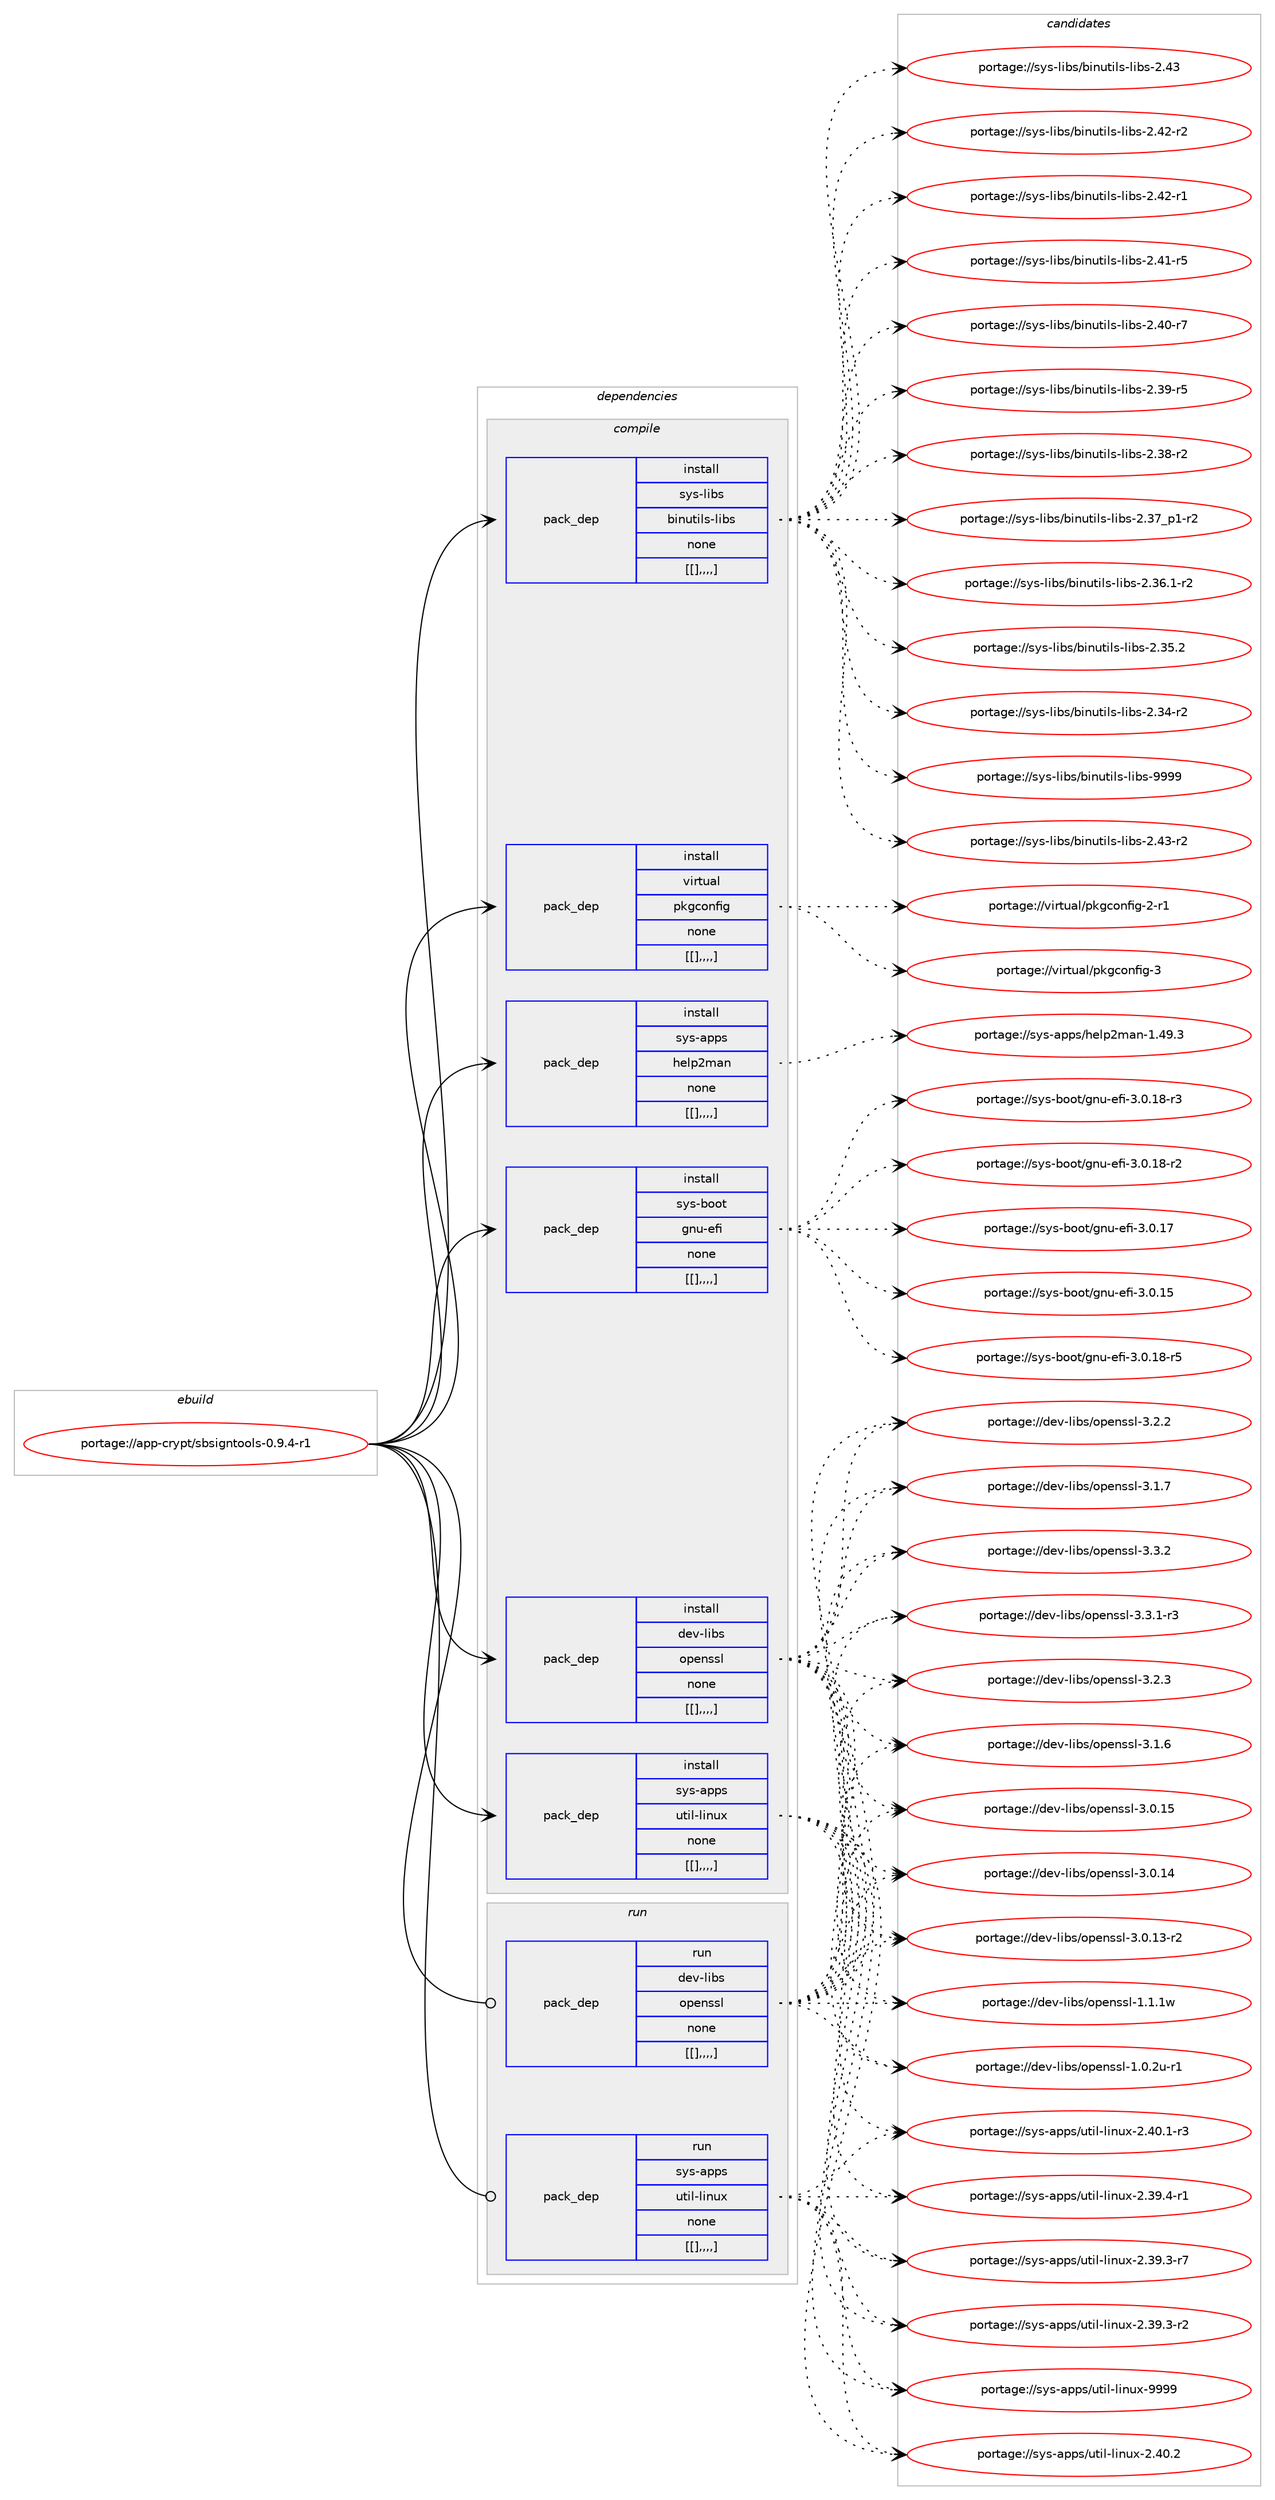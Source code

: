 digraph prolog {

# *************
# Graph options
# *************

newrank=true;
concentrate=true;
compound=true;
graph [rankdir=LR,fontname=Helvetica,fontsize=10,ranksep=1.5];#, ranksep=2.5, nodesep=0.2];
edge  [arrowhead=vee];
node  [fontname=Helvetica,fontsize=10];

# **********
# The ebuild
# **********

subgraph cluster_leftcol {
color=gray;
label=<<i>ebuild</i>>;
id [label="portage://app-crypt/sbsigntools-0.9.4-r1", color=red, width=4, href="../app-crypt/sbsigntools-0.9.4-r1.svg"];
}

# ****************
# The dependencies
# ****************

subgraph cluster_midcol {
color=gray;
label=<<i>dependencies</i>>;
subgraph cluster_compile {
fillcolor="#eeeeee";
style=filled;
label=<<i>compile</i>>;
subgraph pack10413 {
dependency14445 [label=<<TABLE BORDER="0" CELLBORDER="1" CELLSPACING="0" CELLPADDING="4" WIDTH="220"><TR><TD ROWSPAN="6" CELLPADDING="30">pack_dep</TD></TR><TR><TD WIDTH="110">install</TD></TR><TR><TD>dev-libs</TD></TR><TR><TD>openssl</TD></TR><TR><TD>none</TD></TR><TR><TD>[[],,,,]</TD></TR></TABLE>>, shape=none, color=blue];
}
id:e -> dependency14445:w [weight=20,style="solid",arrowhead="vee"];
subgraph pack10414 {
dependency14446 [label=<<TABLE BORDER="0" CELLBORDER="1" CELLSPACING="0" CELLPADDING="4" WIDTH="220"><TR><TD ROWSPAN="6" CELLPADDING="30">pack_dep</TD></TR><TR><TD WIDTH="110">install</TD></TR><TR><TD>sys-apps</TD></TR><TR><TD>help2man</TD></TR><TR><TD>none</TD></TR><TR><TD>[[],,,,]</TD></TR></TABLE>>, shape=none, color=blue];
}
id:e -> dependency14446:w [weight=20,style="solid",arrowhead="vee"];
subgraph pack10415 {
dependency14447 [label=<<TABLE BORDER="0" CELLBORDER="1" CELLSPACING="0" CELLPADDING="4" WIDTH="220"><TR><TD ROWSPAN="6" CELLPADDING="30">pack_dep</TD></TR><TR><TD WIDTH="110">install</TD></TR><TR><TD>sys-apps</TD></TR><TR><TD>util-linux</TD></TR><TR><TD>none</TD></TR><TR><TD>[[],,,,]</TD></TR></TABLE>>, shape=none, color=blue];
}
id:e -> dependency14447:w [weight=20,style="solid",arrowhead="vee"];
subgraph pack10416 {
dependency14448 [label=<<TABLE BORDER="0" CELLBORDER="1" CELLSPACING="0" CELLPADDING="4" WIDTH="220"><TR><TD ROWSPAN="6" CELLPADDING="30">pack_dep</TD></TR><TR><TD WIDTH="110">install</TD></TR><TR><TD>sys-boot</TD></TR><TR><TD>gnu-efi</TD></TR><TR><TD>none</TD></TR><TR><TD>[[],,,,]</TD></TR></TABLE>>, shape=none, color=blue];
}
id:e -> dependency14448:w [weight=20,style="solid",arrowhead="vee"];
subgraph pack10417 {
dependency14449 [label=<<TABLE BORDER="0" CELLBORDER="1" CELLSPACING="0" CELLPADDING="4" WIDTH="220"><TR><TD ROWSPAN="6" CELLPADDING="30">pack_dep</TD></TR><TR><TD WIDTH="110">install</TD></TR><TR><TD>sys-libs</TD></TR><TR><TD>binutils-libs</TD></TR><TR><TD>none</TD></TR><TR><TD>[[],,,,]</TD></TR></TABLE>>, shape=none, color=blue];
}
id:e -> dependency14449:w [weight=20,style="solid",arrowhead="vee"];
subgraph pack10418 {
dependency14450 [label=<<TABLE BORDER="0" CELLBORDER="1" CELLSPACING="0" CELLPADDING="4" WIDTH="220"><TR><TD ROWSPAN="6" CELLPADDING="30">pack_dep</TD></TR><TR><TD WIDTH="110">install</TD></TR><TR><TD>virtual</TD></TR><TR><TD>pkgconfig</TD></TR><TR><TD>none</TD></TR><TR><TD>[[],,,,]</TD></TR></TABLE>>, shape=none, color=blue];
}
id:e -> dependency14450:w [weight=20,style="solid",arrowhead="vee"];
}
subgraph cluster_compileandrun {
fillcolor="#eeeeee";
style=filled;
label=<<i>compile and run</i>>;
}
subgraph cluster_run {
fillcolor="#eeeeee";
style=filled;
label=<<i>run</i>>;
subgraph pack10419 {
dependency14451 [label=<<TABLE BORDER="0" CELLBORDER="1" CELLSPACING="0" CELLPADDING="4" WIDTH="220"><TR><TD ROWSPAN="6" CELLPADDING="30">pack_dep</TD></TR><TR><TD WIDTH="110">run</TD></TR><TR><TD>dev-libs</TD></TR><TR><TD>openssl</TD></TR><TR><TD>none</TD></TR><TR><TD>[[],,,,]</TD></TR></TABLE>>, shape=none, color=blue];
}
id:e -> dependency14451:w [weight=20,style="solid",arrowhead="odot"];
subgraph pack10420 {
dependency14452 [label=<<TABLE BORDER="0" CELLBORDER="1" CELLSPACING="0" CELLPADDING="4" WIDTH="220"><TR><TD ROWSPAN="6" CELLPADDING="30">pack_dep</TD></TR><TR><TD WIDTH="110">run</TD></TR><TR><TD>sys-apps</TD></TR><TR><TD>util-linux</TD></TR><TR><TD>none</TD></TR><TR><TD>[[],,,,]</TD></TR></TABLE>>, shape=none, color=blue];
}
id:e -> dependency14452:w [weight=20,style="solid",arrowhead="odot"];
}
}

# **************
# The candidates
# **************

subgraph cluster_choices {
rank=same;
color=gray;
label=<<i>candidates</i>>;

subgraph choice10413 {
color=black;
nodesep=1;
choice100101118451081059811547111112101110115115108455146514650 [label="portage://dev-libs/openssl-3.3.2", color=red, width=4,href="../dev-libs/openssl-3.3.2.svg"];
choice1001011184510810598115471111121011101151151084551465146494511451 [label="portage://dev-libs/openssl-3.3.1-r3", color=red, width=4,href="../dev-libs/openssl-3.3.1-r3.svg"];
choice100101118451081059811547111112101110115115108455146504651 [label="portage://dev-libs/openssl-3.2.3", color=red, width=4,href="../dev-libs/openssl-3.2.3.svg"];
choice100101118451081059811547111112101110115115108455146504650 [label="portage://dev-libs/openssl-3.2.2", color=red, width=4,href="../dev-libs/openssl-3.2.2.svg"];
choice100101118451081059811547111112101110115115108455146494655 [label="portage://dev-libs/openssl-3.1.7", color=red, width=4,href="../dev-libs/openssl-3.1.7.svg"];
choice100101118451081059811547111112101110115115108455146494654 [label="portage://dev-libs/openssl-3.1.6", color=red, width=4,href="../dev-libs/openssl-3.1.6.svg"];
choice10010111845108105981154711111210111011511510845514648464953 [label="portage://dev-libs/openssl-3.0.15", color=red, width=4,href="../dev-libs/openssl-3.0.15.svg"];
choice10010111845108105981154711111210111011511510845514648464952 [label="portage://dev-libs/openssl-3.0.14", color=red, width=4,href="../dev-libs/openssl-3.0.14.svg"];
choice100101118451081059811547111112101110115115108455146484649514511450 [label="portage://dev-libs/openssl-3.0.13-r2", color=red, width=4,href="../dev-libs/openssl-3.0.13-r2.svg"];
choice100101118451081059811547111112101110115115108454946494649119 [label="portage://dev-libs/openssl-1.1.1w", color=red, width=4,href="../dev-libs/openssl-1.1.1w.svg"];
choice1001011184510810598115471111121011101151151084549464846501174511449 [label="portage://dev-libs/openssl-1.0.2u-r1", color=red, width=4,href="../dev-libs/openssl-1.0.2u-r1.svg"];
dependency14445:e -> choice100101118451081059811547111112101110115115108455146514650:w [style=dotted,weight="100"];
dependency14445:e -> choice1001011184510810598115471111121011101151151084551465146494511451:w [style=dotted,weight="100"];
dependency14445:e -> choice100101118451081059811547111112101110115115108455146504651:w [style=dotted,weight="100"];
dependency14445:e -> choice100101118451081059811547111112101110115115108455146504650:w [style=dotted,weight="100"];
dependency14445:e -> choice100101118451081059811547111112101110115115108455146494655:w [style=dotted,weight="100"];
dependency14445:e -> choice100101118451081059811547111112101110115115108455146494654:w [style=dotted,weight="100"];
dependency14445:e -> choice10010111845108105981154711111210111011511510845514648464953:w [style=dotted,weight="100"];
dependency14445:e -> choice10010111845108105981154711111210111011511510845514648464952:w [style=dotted,weight="100"];
dependency14445:e -> choice100101118451081059811547111112101110115115108455146484649514511450:w [style=dotted,weight="100"];
dependency14445:e -> choice100101118451081059811547111112101110115115108454946494649119:w [style=dotted,weight="100"];
dependency14445:e -> choice1001011184510810598115471111121011101151151084549464846501174511449:w [style=dotted,weight="100"];
}
subgraph choice10414 {
color=black;
nodesep=1;
choice115121115459711211211547104101108112501099711045494652574651 [label="portage://sys-apps/help2man-1.49.3", color=red, width=4,href="../sys-apps/help2man-1.49.3.svg"];
dependency14446:e -> choice115121115459711211211547104101108112501099711045494652574651:w [style=dotted,weight="100"];
}
subgraph choice10415 {
color=black;
nodesep=1;
choice115121115459711211211547117116105108451081051101171204557575757 [label="portage://sys-apps/util-linux-9999", color=red, width=4,href="../sys-apps/util-linux-9999.svg"];
choice1151211154597112112115471171161051084510810511011712045504652484650 [label="portage://sys-apps/util-linux-2.40.2", color=red, width=4,href="../sys-apps/util-linux-2.40.2.svg"];
choice11512111545971121121154711711610510845108105110117120455046524846494511451 [label="portage://sys-apps/util-linux-2.40.1-r3", color=red, width=4,href="../sys-apps/util-linux-2.40.1-r3.svg"];
choice11512111545971121121154711711610510845108105110117120455046515746524511449 [label="portage://sys-apps/util-linux-2.39.4-r1", color=red, width=4,href="../sys-apps/util-linux-2.39.4-r1.svg"];
choice11512111545971121121154711711610510845108105110117120455046515746514511455 [label="portage://sys-apps/util-linux-2.39.3-r7", color=red, width=4,href="../sys-apps/util-linux-2.39.3-r7.svg"];
choice11512111545971121121154711711610510845108105110117120455046515746514511450 [label="portage://sys-apps/util-linux-2.39.3-r2", color=red, width=4,href="../sys-apps/util-linux-2.39.3-r2.svg"];
dependency14447:e -> choice115121115459711211211547117116105108451081051101171204557575757:w [style=dotted,weight="100"];
dependency14447:e -> choice1151211154597112112115471171161051084510810511011712045504652484650:w [style=dotted,weight="100"];
dependency14447:e -> choice11512111545971121121154711711610510845108105110117120455046524846494511451:w [style=dotted,weight="100"];
dependency14447:e -> choice11512111545971121121154711711610510845108105110117120455046515746524511449:w [style=dotted,weight="100"];
dependency14447:e -> choice11512111545971121121154711711610510845108105110117120455046515746514511455:w [style=dotted,weight="100"];
dependency14447:e -> choice11512111545971121121154711711610510845108105110117120455046515746514511450:w [style=dotted,weight="100"];
}
subgraph choice10416 {
color=black;
nodesep=1;
choice11512111545981111111164710311011745101102105455146484649564511453 [label="portage://sys-boot/gnu-efi-3.0.18-r5", color=red, width=4,href="../sys-boot/gnu-efi-3.0.18-r5.svg"];
choice11512111545981111111164710311011745101102105455146484649564511451 [label="portage://sys-boot/gnu-efi-3.0.18-r3", color=red, width=4,href="../sys-boot/gnu-efi-3.0.18-r3.svg"];
choice11512111545981111111164710311011745101102105455146484649564511450 [label="portage://sys-boot/gnu-efi-3.0.18-r2", color=red, width=4,href="../sys-boot/gnu-efi-3.0.18-r2.svg"];
choice1151211154598111111116471031101174510110210545514648464955 [label="portage://sys-boot/gnu-efi-3.0.17", color=red, width=4,href="../sys-boot/gnu-efi-3.0.17.svg"];
choice1151211154598111111116471031101174510110210545514648464953 [label="portage://sys-boot/gnu-efi-3.0.15", color=red, width=4,href="../sys-boot/gnu-efi-3.0.15.svg"];
dependency14448:e -> choice11512111545981111111164710311011745101102105455146484649564511453:w [style=dotted,weight="100"];
dependency14448:e -> choice11512111545981111111164710311011745101102105455146484649564511451:w [style=dotted,weight="100"];
dependency14448:e -> choice11512111545981111111164710311011745101102105455146484649564511450:w [style=dotted,weight="100"];
dependency14448:e -> choice1151211154598111111116471031101174510110210545514648464955:w [style=dotted,weight="100"];
dependency14448:e -> choice1151211154598111111116471031101174510110210545514648464953:w [style=dotted,weight="100"];
}
subgraph choice10417 {
color=black;
nodesep=1;
choice1151211154510810598115479810511011711610510811545108105981154557575757 [label="portage://sys-libs/binutils-libs-9999", color=red, width=4,href="../sys-libs/binutils-libs-9999.svg"];
choice11512111545108105981154798105110117116105108115451081059811545504652514511450 [label="portage://sys-libs/binutils-libs-2.43-r2", color=red, width=4,href="../sys-libs/binutils-libs-2.43-r2.svg"];
choice1151211154510810598115479810511011711610510811545108105981154550465251 [label="portage://sys-libs/binutils-libs-2.43", color=red, width=4,href="../sys-libs/binutils-libs-2.43.svg"];
choice11512111545108105981154798105110117116105108115451081059811545504652504511450 [label="portage://sys-libs/binutils-libs-2.42-r2", color=red, width=4,href="../sys-libs/binutils-libs-2.42-r2.svg"];
choice11512111545108105981154798105110117116105108115451081059811545504652504511449 [label="portage://sys-libs/binutils-libs-2.42-r1", color=red, width=4,href="../sys-libs/binutils-libs-2.42-r1.svg"];
choice11512111545108105981154798105110117116105108115451081059811545504652494511453 [label="portage://sys-libs/binutils-libs-2.41-r5", color=red, width=4,href="../sys-libs/binutils-libs-2.41-r5.svg"];
choice11512111545108105981154798105110117116105108115451081059811545504652484511455 [label="portage://sys-libs/binutils-libs-2.40-r7", color=red, width=4,href="../sys-libs/binutils-libs-2.40-r7.svg"];
choice11512111545108105981154798105110117116105108115451081059811545504651574511453 [label="portage://sys-libs/binutils-libs-2.39-r5", color=red, width=4,href="../sys-libs/binutils-libs-2.39-r5.svg"];
choice11512111545108105981154798105110117116105108115451081059811545504651564511450 [label="portage://sys-libs/binutils-libs-2.38-r2", color=red, width=4,href="../sys-libs/binutils-libs-2.38-r2.svg"];
choice115121115451081059811547981051101171161051081154510810598115455046515595112494511450 [label="portage://sys-libs/binutils-libs-2.37_p1-r2", color=red, width=4,href="../sys-libs/binutils-libs-2.37_p1-r2.svg"];
choice115121115451081059811547981051101171161051081154510810598115455046515446494511450 [label="portage://sys-libs/binutils-libs-2.36.1-r2", color=red, width=4,href="../sys-libs/binutils-libs-2.36.1-r2.svg"];
choice11512111545108105981154798105110117116105108115451081059811545504651534650 [label="portage://sys-libs/binutils-libs-2.35.2", color=red, width=4,href="../sys-libs/binutils-libs-2.35.2.svg"];
choice11512111545108105981154798105110117116105108115451081059811545504651524511450 [label="portage://sys-libs/binutils-libs-2.34-r2", color=red, width=4,href="../sys-libs/binutils-libs-2.34-r2.svg"];
dependency14449:e -> choice1151211154510810598115479810511011711610510811545108105981154557575757:w [style=dotted,weight="100"];
dependency14449:e -> choice11512111545108105981154798105110117116105108115451081059811545504652514511450:w [style=dotted,weight="100"];
dependency14449:e -> choice1151211154510810598115479810511011711610510811545108105981154550465251:w [style=dotted,weight="100"];
dependency14449:e -> choice11512111545108105981154798105110117116105108115451081059811545504652504511450:w [style=dotted,weight="100"];
dependency14449:e -> choice11512111545108105981154798105110117116105108115451081059811545504652504511449:w [style=dotted,weight="100"];
dependency14449:e -> choice11512111545108105981154798105110117116105108115451081059811545504652494511453:w [style=dotted,weight="100"];
dependency14449:e -> choice11512111545108105981154798105110117116105108115451081059811545504652484511455:w [style=dotted,weight="100"];
dependency14449:e -> choice11512111545108105981154798105110117116105108115451081059811545504651574511453:w [style=dotted,weight="100"];
dependency14449:e -> choice11512111545108105981154798105110117116105108115451081059811545504651564511450:w [style=dotted,weight="100"];
dependency14449:e -> choice115121115451081059811547981051101171161051081154510810598115455046515595112494511450:w [style=dotted,weight="100"];
dependency14449:e -> choice115121115451081059811547981051101171161051081154510810598115455046515446494511450:w [style=dotted,weight="100"];
dependency14449:e -> choice11512111545108105981154798105110117116105108115451081059811545504651534650:w [style=dotted,weight="100"];
dependency14449:e -> choice11512111545108105981154798105110117116105108115451081059811545504651524511450:w [style=dotted,weight="100"];
}
subgraph choice10418 {
color=black;
nodesep=1;
choice1181051141161179710847112107103991111101021051034551 [label="portage://virtual/pkgconfig-3", color=red, width=4,href="../virtual/pkgconfig-3.svg"];
choice11810511411611797108471121071039911111010210510345504511449 [label="portage://virtual/pkgconfig-2-r1", color=red, width=4,href="../virtual/pkgconfig-2-r1.svg"];
dependency14450:e -> choice1181051141161179710847112107103991111101021051034551:w [style=dotted,weight="100"];
dependency14450:e -> choice11810511411611797108471121071039911111010210510345504511449:w [style=dotted,weight="100"];
}
subgraph choice10419 {
color=black;
nodesep=1;
choice100101118451081059811547111112101110115115108455146514650 [label="portage://dev-libs/openssl-3.3.2", color=red, width=4,href="../dev-libs/openssl-3.3.2.svg"];
choice1001011184510810598115471111121011101151151084551465146494511451 [label="portage://dev-libs/openssl-3.3.1-r3", color=red, width=4,href="../dev-libs/openssl-3.3.1-r3.svg"];
choice100101118451081059811547111112101110115115108455146504651 [label="portage://dev-libs/openssl-3.2.3", color=red, width=4,href="../dev-libs/openssl-3.2.3.svg"];
choice100101118451081059811547111112101110115115108455146504650 [label="portage://dev-libs/openssl-3.2.2", color=red, width=4,href="../dev-libs/openssl-3.2.2.svg"];
choice100101118451081059811547111112101110115115108455146494655 [label="portage://dev-libs/openssl-3.1.7", color=red, width=4,href="../dev-libs/openssl-3.1.7.svg"];
choice100101118451081059811547111112101110115115108455146494654 [label="portage://dev-libs/openssl-3.1.6", color=red, width=4,href="../dev-libs/openssl-3.1.6.svg"];
choice10010111845108105981154711111210111011511510845514648464953 [label="portage://dev-libs/openssl-3.0.15", color=red, width=4,href="../dev-libs/openssl-3.0.15.svg"];
choice10010111845108105981154711111210111011511510845514648464952 [label="portage://dev-libs/openssl-3.0.14", color=red, width=4,href="../dev-libs/openssl-3.0.14.svg"];
choice100101118451081059811547111112101110115115108455146484649514511450 [label="portage://dev-libs/openssl-3.0.13-r2", color=red, width=4,href="../dev-libs/openssl-3.0.13-r2.svg"];
choice100101118451081059811547111112101110115115108454946494649119 [label="portage://dev-libs/openssl-1.1.1w", color=red, width=4,href="../dev-libs/openssl-1.1.1w.svg"];
choice1001011184510810598115471111121011101151151084549464846501174511449 [label="portage://dev-libs/openssl-1.0.2u-r1", color=red, width=4,href="../dev-libs/openssl-1.0.2u-r1.svg"];
dependency14451:e -> choice100101118451081059811547111112101110115115108455146514650:w [style=dotted,weight="100"];
dependency14451:e -> choice1001011184510810598115471111121011101151151084551465146494511451:w [style=dotted,weight="100"];
dependency14451:e -> choice100101118451081059811547111112101110115115108455146504651:w [style=dotted,weight="100"];
dependency14451:e -> choice100101118451081059811547111112101110115115108455146504650:w [style=dotted,weight="100"];
dependency14451:e -> choice100101118451081059811547111112101110115115108455146494655:w [style=dotted,weight="100"];
dependency14451:e -> choice100101118451081059811547111112101110115115108455146494654:w [style=dotted,weight="100"];
dependency14451:e -> choice10010111845108105981154711111210111011511510845514648464953:w [style=dotted,weight="100"];
dependency14451:e -> choice10010111845108105981154711111210111011511510845514648464952:w [style=dotted,weight="100"];
dependency14451:e -> choice100101118451081059811547111112101110115115108455146484649514511450:w [style=dotted,weight="100"];
dependency14451:e -> choice100101118451081059811547111112101110115115108454946494649119:w [style=dotted,weight="100"];
dependency14451:e -> choice1001011184510810598115471111121011101151151084549464846501174511449:w [style=dotted,weight="100"];
}
subgraph choice10420 {
color=black;
nodesep=1;
choice115121115459711211211547117116105108451081051101171204557575757 [label="portage://sys-apps/util-linux-9999", color=red, width=4,href="../sys-apps/util-linux-9999.svg"];
choice1151211154597112112115471171161051084510810511011712045504652484650 [label="portage://sys-apps/util-linux-2.40.2", color=red, width=4,href="../sys-apps/util-linux-2.40.2.svg"];
choice11512111545971121121154711711610510845108105110117120455046524846494511451 [label="portage://sys-apps/util-linux-2.40.1-r3", color=red, width=4,href="../sys-apps/util-linux-2.40.1-r3.svg"];
choice11512111545971121121154711711610510845108105110117120455046515746524511449 [label="portage://sys-apps/util-linux-2.39.4-r1", color=red, width=4,href="../sys-apps/util-linux-2.39.4-r1.svg"];
choice11512111545971121121154711711610510845108105110117120455046515746514511455 [label="portage://sys-apps/util-linux-2.39.3-r7", color=red, width=4,href="../sys-apps/util-linux-2.39.3-r7.svg"];
choice11512111545971121121154711711610510845108105110117120455046515746514511450 [label="portage://sys-apps/util-linux-2.39.3-r2", color=red, width=4,href="../sys-apps/util-linux-2.39.3-r2.svg"];
dependency14452:e -> choice115121115459711211211547117116105108451081051101171204557575757:w [style=dotted,weight="100"];
dependency14452:e -> choice1151211154597112112115471171161051084510810511011712045504652484650:w [style=dotted,weight="100"];
dependency14452:e -> choice11512111545971121121154711711610510845108105110117120455046524846494511451:w [style=dotted,weight="100"];
dependency14452:e -> choice11512111545971121121154711711610510845108105110117120455046515746524511449:w [style=dotted,weight="100"];
dependency14452:e -> choice11512111545971121121154711711610510845108105110117120455046515746514511455:w [style=dotted,weight="100"];
dependency14452:e -> choice11512111545971121121154711711610510845108105110117120455046515746514511450:w [style=dotted,weight="100"];
}
}

}
